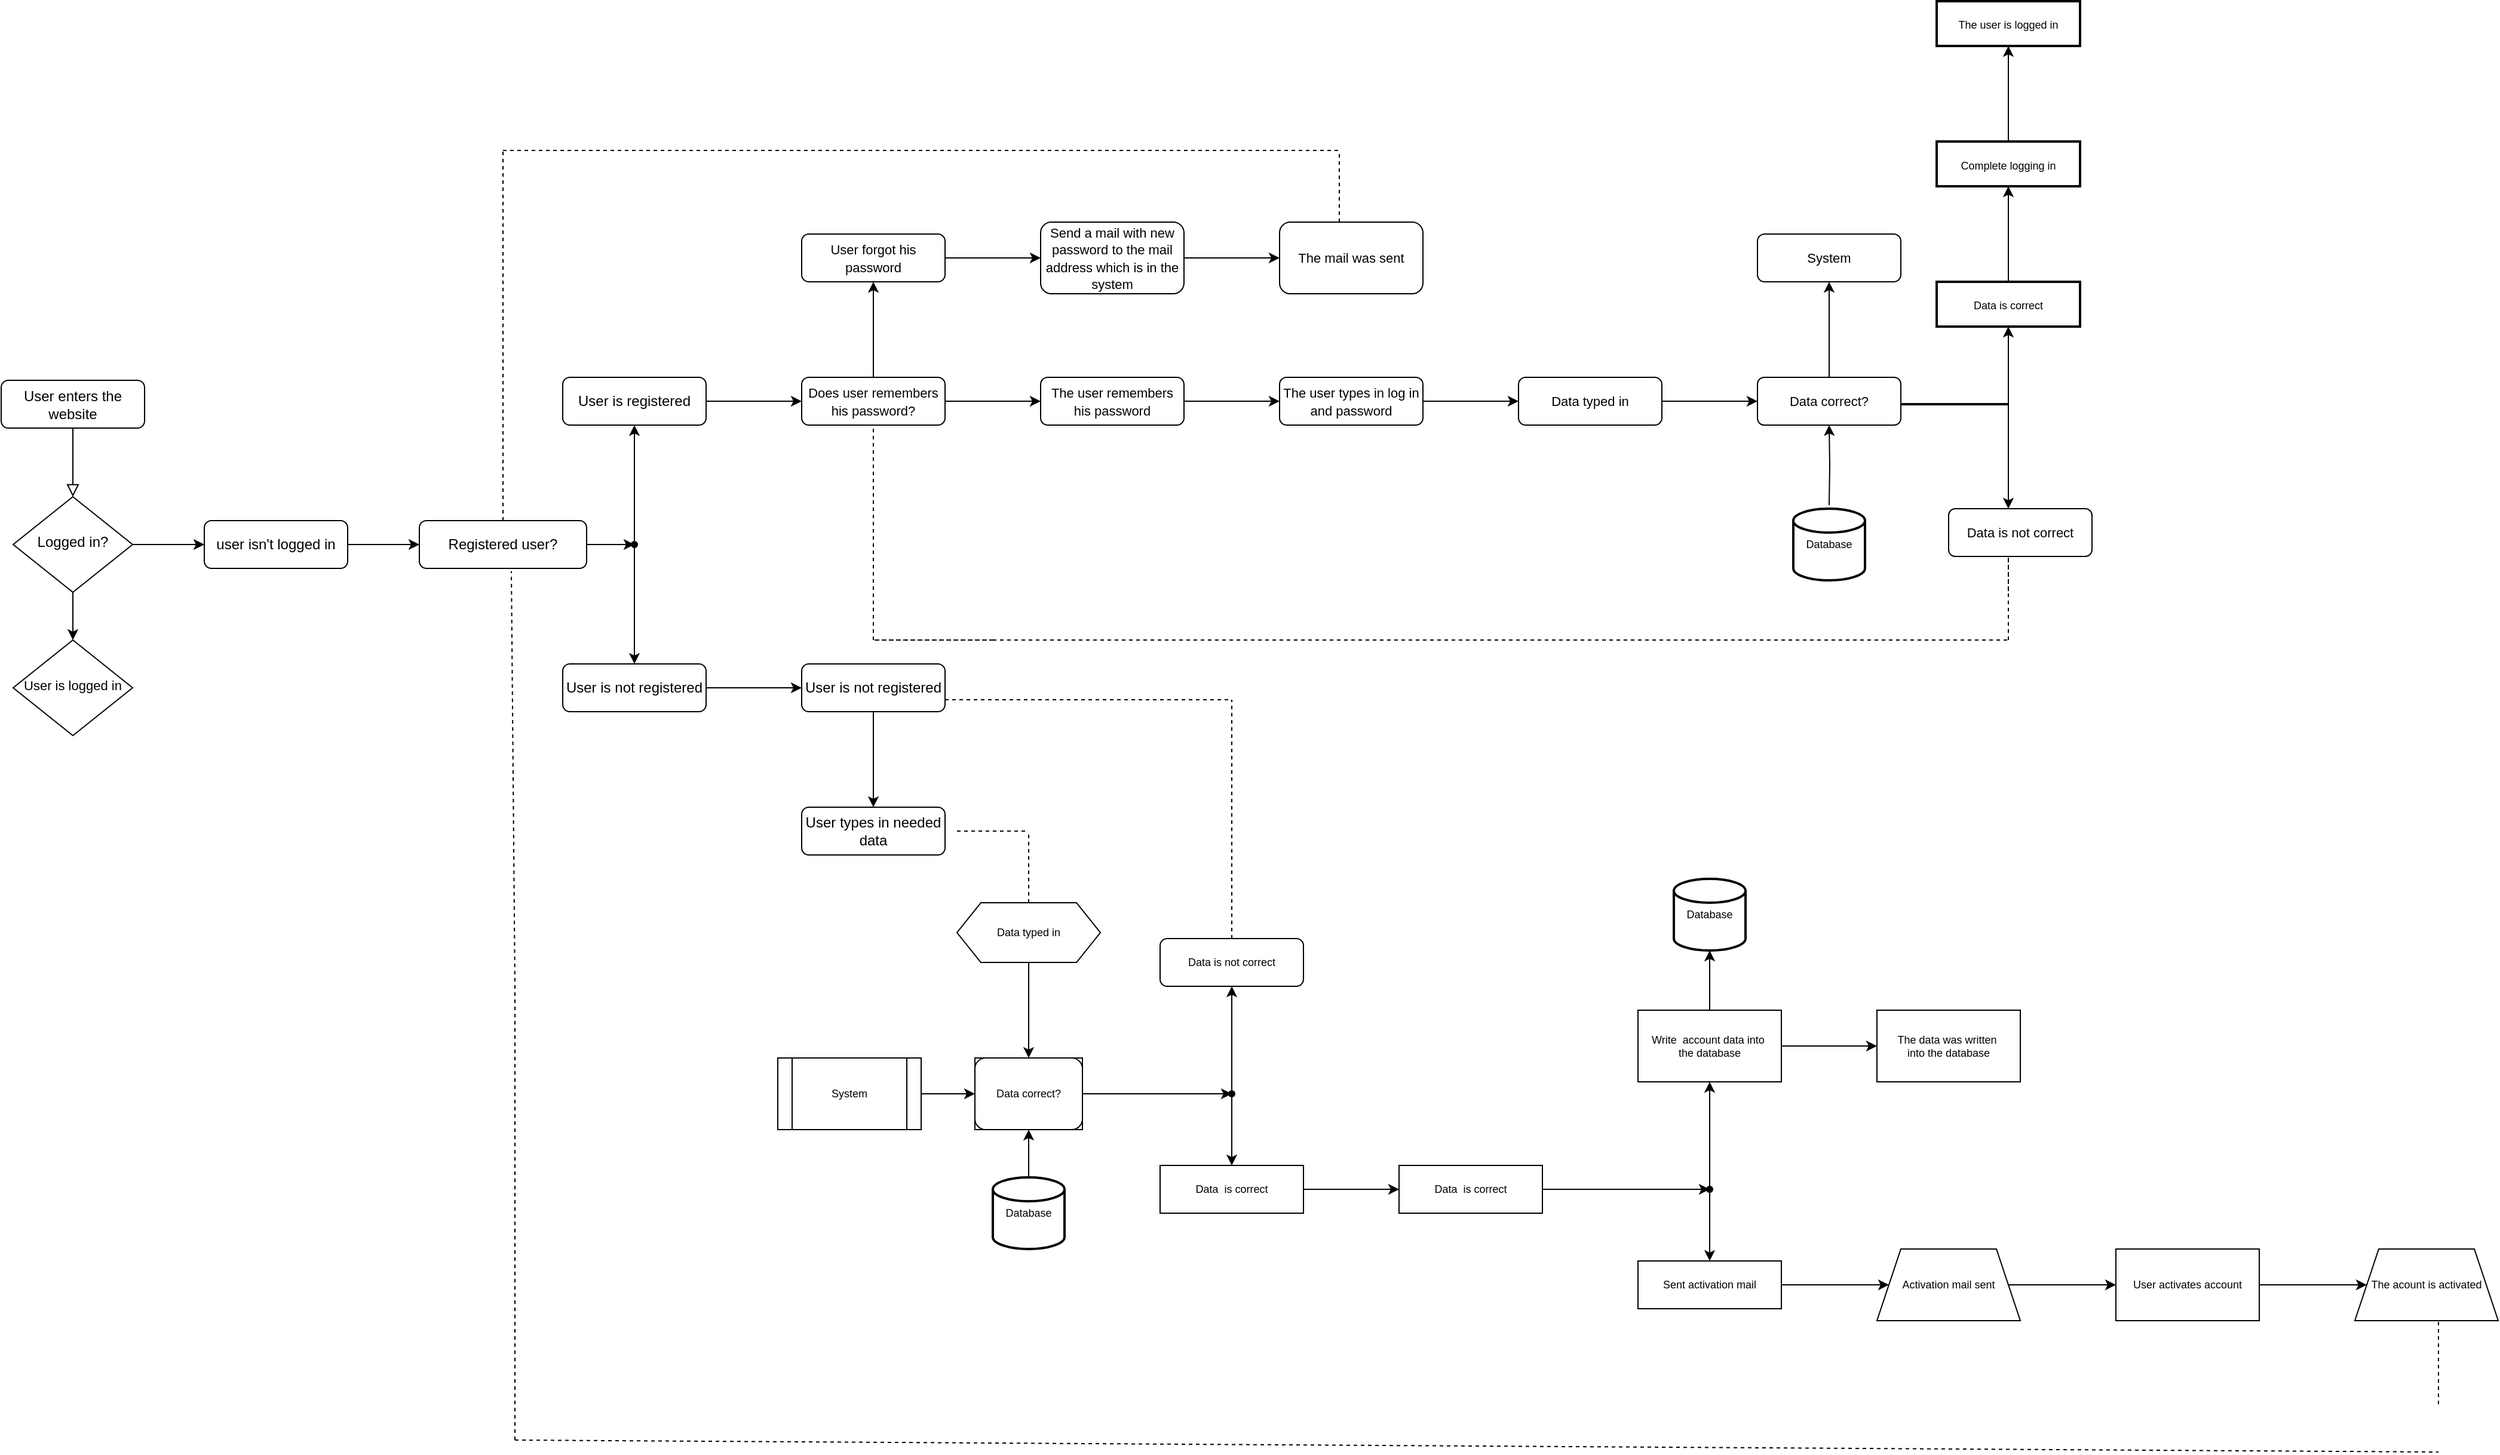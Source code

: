 <mxfile version="17.4.6" type="github">
  <diagram id="C5RBs43oDa-KdzZeNtuy" name="Page-1">
    <mxGraphModel dx="1065" dy="3756" grid="1" gridSize="10" guides="1" tooltips="1" connect="1" arrows="1" fold="1" page="1" pageScale="1" pageWidth="2339" pageHeight="3300" background="none" math="0" shadow="0">
      <root>
        <mxCell id="WIyWlLk6GJQsqaUBKTNV-0" />
        <mxCell id="WIyWlLk6GJQsqaUBKTNV-1" parent="WIyWlLk6GJQsqaUBKTNV-0" />
        <mxCell id="WIyWlLk6GJQsqaUBKTNV-2" value="" style="rounded=0;html=1;jettySize=auto;orthogonalLoop=1;fontSize=11;endArrow=block;endFill=0;endSize=8;strokeWidth=1;shadow=0;labelBackgroundColor=none;edgeStyle=orthogonalEdgeStyle;" parent="WIyWlLk6GJQsqaUBKTNV-1" source="WIyWlLk6GJQsqaUBKTNV-3" target="WIyWlLk6GJQsqaUBKTNV-6" edge="1">
          <mxGeometry relative="1" as="geometry" />
        </mxCell>
        <mxCell id="WIyWlLk6GJQsqaUBKTNV-3" value="User enters the website" style="rounded=1;whiteSpace=wrap;html=1;fontSize=12;glass=0;strokeWidth=1;shadow=0;" parent="WIyWlLk6GJQsqaUBKTNV-1" vertex="1">
          <mxGeometry x="50" y="72.5" width="120" height="40" as="geometry" />
        </mxCell>
        <mxCell id="vPx18XES60b5-4TH0gW--132" value="" style="edgeStyle=orthogonalEdgeStyle;rounded=0;orthogonalLoop=1;jettySize=auto;html=1;fontSize=9;" edge="1" parent="WIyWlLk6GJQsqaUBKTNV-1" source="WIyWlLk6GJQsqaUBKTNV-6" target="WIyWlLk6GJQsqaUBKTNV-7">
          <mxGeometry relative="1" as="geometry" />
        </mxCell>
        <mxCell id="vPx18XES60b5-4TH0gW--133" value="" style="edgeStyle=orthogonalEdgeStyle;rounded=0;orthogonalLoop=1;jettySize=auto;html=1;fontSize=9;" edge="1" parent="WIyWlLk6GJQsqaUBKTNV-1" source="WIyWlLk6GJQsqaUBKTNV-6" target="WIyWlLk6GJQsqaUBKTNV-10">
          <mxGeometry relative="1" as="geometry" />
        </mxCell>
        <mxCell id="WIyWlLk6GJQsqaUBKTNV-6" value="Logged in?" style="rhombus;whiteSpace=wrap;html=1;shadow=0;fontFamily=Helvetica;fontSize=12;align=center;strokeWidth=1;spacing=6;spacingTop=-4;" parent="WIyWlLk6GJQsqaUBKTNV-1" vertex="1">
          <mxGeometry x="60" y="170" width="100" height="80" as="geometry" />
        </mxCell>
        <mxCell id="vPx18XES60b5-4TH0gW--8" value="" style="edgeStyle=orthogonalEdgeStyle;rounded=0;orthogonalLoop=1;jettySize=auto;html=1;fontSize=11;" edge="1" parent="WIyWlLk6GJQsqaUBKTNV-1" source="WIyWlLk6GJQsqaUBKTNV-7" target="vPx18XES60b5-4TH0gW--7">
          <mxGeometry relative="1" as="geometry" />
        </mxCell>
        <mxCell id="WIyWlLk6GJQsqaUBKTNV-7" value="user isn&#39;t logged in" style="rounded=1;whiteSpace=wrap;html=1;fontSize=12;glass=0;strokeWidth=1;shadow=0;" parent="WIyWlLk6GJQsqaUBKTNV-1" vertex="1">
          <mxGeometry x="220" y="190" width="120" height="40" as="geometry" />
        </mxCell>
        <mxCell id="WIyWlLk6GJQsqaUBKTNV-10" value="&lt;font style=&quot;font-size: 11px&quot;&gt;User is logged in&lt;/font&gt;" style="rhombus;whiteSpace=wrap;html=1;shadow=0;fontFamily=Helvetica;fontSize=12;align=center;strokeWidth=1;spacing=6;spacingTop=-4;" parent="WIyWlLk6GJQsqaUBKTNV-1" vertex="1">
          <mxGeometry x="60" y="290" width="100" height="80" as="geometry" />
        </mxCell>
        <mxCell id="vPx18XES60b5-4TH0gW--136" value="" style="edgeStyle=orthogonalEdgeStyle;rounded=0;orthogonalLoop=1;jettySize=auto;html=1;fontSize=9;" edge="1" parent="WIyWlLk6GJQsqaUBKTNV-1" source="vPx18XES60b5-4TH0gW--7" target="vPx18XES60b5-4TH0gW--135">
          <mxGeometry relative="1" as="geometry" />
        </mxCell>
        <mxCell id="vPx18XES60b5-4TH0gW--7" value="Registered user?" style="rounded=1;whiteSpace=wrap;html=1;fontSize=12;glass=0;strokeWidth=1;shadow=0;" vertex="1" parent="WIyWlLk6GJQsqaUBKTNV-1">
          <mxGeometry x="400" y="190" width="140" height="40" as="geometry" />
        </mxCell>
        <mxCell id="vPx18XES60b5-4TH0gW--12" value="" style="edgeStyle=orthogonalEdgeStyle;rounded=0;orthogonalLoop=1;jettySize=auto;html=1;fontSize=11;" edge="1" parent="WIyWlLk6GJQsqaUBKTNV-1" source="vPx18XES60b5-4TH0gW--9" target="vPx18XES60b5-4TH0gW--11">
          <mxGeometry relative="1" as="geometry">
            <Array as="points">
              <mxPoint x="710" y="90" />
              <mxPoint x="710" y="90" />
            </Array>
          </mxGeometry>
        </mxCell>
        <mxCell id="vPx18XES60b5-4TH0gW--9" value="User is registered" style="rounded=1;whiteSpace=wrap;html=1;fontSize=12;glass=0;strokeWidth=1;shadow=0;" vertex="1" parent="WIyWlLk6GJQsqaUBKTNV-1">
          <mxGeometry x="520" y="70" width="120" height="40" as="geometry" />
        </mxCell>
        <mxCell id="vPx18XES60b5-4TH0gW--14" value="" style="edgeStyle=orthogonalEdgeStyle;rounded=0;orthogonalLoop=1;jettySize=auto;html=1;fontSize=11;" edge="1" parent="WIyWlLk6GJQsqaUBKTNV-1" source="vPx18XES60b5-4TH0gW--11" target="vPx18XES60b5-4TH0gW--13">
          <mxGeometry relative="1" as="geometry" />
        </mxCell>
        <mxCell id="vPx18XES60b5-4TH0gW--22" value="" style="edgeStyle=orthogonalEdgeStyle;rounded=0;orthogonalLoop=1;jettySize=auto;html=1;fontSize=9;" edge="1" parent="WIyWlLk6GJQsqaUBKTNV-1" source="vPx18XES60b5-4TH0gW--11" target="vPx18XES60b5-4TH0gW--21">
          <mxGeometry relative="1" as="geometry" />
        </mxCell>
        <mxCell id="vPx18XES60b5-4TH0gW--11" value="&lt;font style=&quot;font-size: 11px&quot;&gt;Does user remembers his password?&lt;/font&gt;" style="rounded=1;whiteSpace=wrap;html=1;fontSize=12;glass=0;strokeWidth=1;shadow=0;" vertex="1" parent="WIyWlLk6GJQsqaUBKTNV-1">
          <mxGeometry x="720" y="70" width="120" height="40" as="geometry" />
        </mxCell>
        <mxCell id="vPx18XES60b5-4TH0gW--16" value="" style="edgeStyle=orthogonalEdgeStyle;rounded=0;orthogonalLoop=1;jettySize=auto;html=1;fontSize=11;" edge="1" parent="WIyWlLk6GJQsqaUBKTNV-1" source="vPx18XES60b5-4TH0gW--13" target="vPx18XES60b5-4TH0gW--15">
          <mxGeometry relative="1" as="geometry" />
        </mxCell>
        <mxCell id="vPx18XES60b5-4TH0gW--13" value="&lt;font style=&quot;font-size: 11px&quot;&gt;User forgot his password&lt;/font&gt;" style="rounded=1;whiteSpace=wrap;html=1;fontSize=12;glass=0;strokeWidth=1;shadow=0;" vertex="1" parent="WIyWlLk6GJQsqaUBKTNV-1">
          <mxGeometry x="720" y="-50" width="120" height="40" as="geometry" />
        </mxCell>
        <mxCell id="vPx18XES60b5-4TH0gW--18" value="" style="edgeStyle=orthogonalEdgeStyle;rounded=0;orthogonalLoop=1;jettySize=auto;html=1;fontSize=9;" edge="1" parent="WIyWlLk6GJQsqaUBKTNV-1" source="vPx18XES60b5-4TH0gW--15" target="vPx18XES60b5-4TH0gW--17">
          <mxGeometry relative="1" as="geometry" />
        </mxCell>
        <mxCell id="vPx18XES60b5-4TH0gW--15" value="&lt;span style=&quot;font-size: 11px&quot;&gt;Send a mail with new password&amp;nbsp;&lt;/span&gt;&lt;span style=&quot;font-size: 11px&quot;&gt;to the mail address&amp;nbsp;which is in the system&lt;/span&gt;" style="rounded=1;whiteSpace=wrap;html=1;fontSize=12;glass=0;strokeWidth=1;shadow=0;" vertex="1" parent="WIyWlLk6GJQsqaUBKTNV-1">
          <mxGeometry x="920" y="-60" width="120" height="60" as="geometry" />
        </mxCell>
        <mxCell id="vPx18XES60b5-4TH0gW--17" value="&lt;span style=&quot;font-size: 11px&quot;&gt;The mail was sent&lt;/span&gt;" style="rounded=1;whiteSpace=wrap;html=1;fontSize=12;glass=0;strokeWidth=1;shadow=0;" vertex="1" parent="WIyWlLk6GJQsqaUBKTNV-1">
          <mxGeometry x="1120" y="-60" width="120" height="60" as="geometry" />
        </mxCell>
        <mxCell id="vPx18XES60b5-4TH0gW--24" value="" style="edgeStyle=orthogonalEdgeStyle;rounded=0;orthogonalLoop=1;jettySize=auto;html=1;fontSize=9;" edge="1" parent="WIyWlLk6GJQsqaUBKTNV-1" source="vPx18XES60b5-4TH0gW--21" target="vPx18XES60b5-4TH0gW--23">
          <mxGeometry relative="1" as="geometry" />
        </mxCell>
        <mxCell id="vPx18XES60b5-4TH0gW--21" value="&lt;font style=&quot;font-size: 11px&quot;&gt;The user remembers his password&lt;/font&gt;" style="rounded=1;whiteSpace=wrap;html=1;fontSize=12;glass=0;strokeWidth=1;shadow=0;" vertex="1" parent="WIyWlLk6GJQsqaUBKTNV-1">
          <mxGeometry x="920" y="70" width="120" height="40" as="geometry" />
        </mxCell>
        <mxCell id="vPx18XES60b5-4TH0gW--26" value="" style="edgeStyle=orthogonalEdgeStyle;rounded=0;orthogonalLoop=1;jettySize=auto;html=1;fontSize=9;" edge="1" parent="WIyWlLk6GJQsqaUBKTNV-1" source="vPx18XES60b5-4TH0gW--23" target="vPx18XES60b5-4TH0gW--25">
          <mxGeometry relative="1" as="geometry" />
        </mxCell>
        <mxCell id="vPx18XES60b5-4TH0gW--23" value="&lt;font style=&quot;font-size: 11px&quot;&gt;The user types in log in and password&lt;/font&gt;" style="rounded=1;whiteSpace=wrap;html=1;fontSize=12;glass=0;strokeWidth=1;shadow=0;" vertex="1" parent="WIyWlLk6GJQsqaUBKTNV-1">
          <mxGeometry x="1120" y="70" width="120" height="40" as="geometry" />
        </mxCell>
        <mxCell id="vPx18XES60b5-4TH0gW--28" value="" style="edgeStyle=orthogonalEdgeStyle;rounded=0;orthogonalLoop=1;jettySize=auto;html=1;fontSize=9;" edge="1" parent="WIyWlLk6GJQsqaUBKTNV-1" source="vPx18XES60b5-4TH0gW--25" target="vPx18XES60b5-4TH0gW--27">
          <mxGeometry relative="1" as="geometry" />
        </mxCell>
        <mxCell id="vPx18XES60b5-4TH0gW--25" value="&lt;font style=&quot;font-size: 11px&quot;&gt;Data typed in&lt;/font&gt;" style="rounded=1;whiteSpace=wrap;html=1;fontSize=12;glass=0;strokeWidth=1;shadow=0;" vertex="1" parent="WIyWlLk6GJQsqaUBKTNV-1">
          <mxGeometry x="1320" y="70" width="120" height="40" as="geometry" />
        </mxCell>
        <mxCell id="vPx18XES60b5-4TH0gW--39" value="" style="edgeStyle=orthogonalEdgeStyle;rounded=0;orthogonalLoop=1;jettySize=auto;html=1;fontSize=9;" edge="1" parent="WIyWlLk6GJQsqaUBKTNV-1" source="vPx18XES60b5-4TH0gW--27" target="vPx18XES60b5-4TH0gW--38">
          <mxGeometry relative="1" as="geometry" />
        </mxCell>
        <mxCell id="vPx18XES60b5-4TH0gW--27" value="&lt;span style=&quot;font-size: 11px&quot;&gt;Data correct?&lt;/span&gt;" style="rounded=1;whiteSpace=wrap;html=1;fontSize=12;glass=0;strokeWidth=1;shadow=0;arcSize=14;" vertex="1" parent="WIyWlLk6GJQsqaUBKTNV-1">
          <mxGeometry x="1520" y="70" width="120" height="40" as="geometry" />
        </mxCell>
        <mxCell id="vPx18XES60b5-4TH0gW--37" value="" style="edgeStyle=orthogonalEdgeStyle;rounded=0;orthogonalLoop=1;jettySize=auto;html=1;fontSize=9;" edge="1" parent="WIyWlLk6GJQsqaUBKTNV-1" target="vPx18XES60b5-4TH0gW--27">
          <mxGeometry relative="1" as="geometry">
            <mxPoint x="1580.0" y="177.0" as="sourcePoint" />
          </mxGeometry>
        </mxCell>
        <mxCell id="vPx18XES60b5-4TH0gW--38" value="&lt;span style=&quot;font-size: 11px&quot;&gt;System&lt;/span&gt;" style="rounded=1;whiteSpace=wrap;html=1;fontSize=12;glass=0;strokeWidth=1;shadow=0;" vertex="1" parent="WIyWlLk6GJQsqaUBKTNV-1">
          <mxGeometry x="1520" y="-50" width="120" height="40" as="geometry" />
        </mxCell>
        <mxCell id="vPx18XES60b5-4TH0gW--55" value="" style="edgeStyle=orthogonalEdgeStyle;rounded=0;orthogonalLoop=1;jettySize=auto;html=1;fontSize=9;exitX=1;exitY=0.5;exitDx=0;exitDy=0;exitPerimeter=0;" edge="1" parent="WIyWlLk6GJQsqaUBKTNV-1" source="vPx18XES60b5-4TH0gW--48">
          <mxGeometry relative="1" as="geometry">
            <mxPoint x="1730" y="180" as="targetPoint" />
            <Array as="points">
              <mxPoint x="1730" y="120" />
              <mxPoint x="1730" y="120" />
            </Array>
          </mxGeometry>
        </mxCell>
        <mxCell id="vPx18XES60b5-4TH0gW--64" value="" style="edgeStyle=orthogonalEdgeStyle;rounded=0;orthogonalLoop=1;jettySize=auto;html=1;fontSize=9;exitX=1;exitY=0.5;exitDx=0;exitDy=0;exitPerimeter=0;" edge="1" parent="WIyWlLk6GJQsqaUBKTNV-1" source="vPx18XES60b5-4TH0gW--48" target="vPx18XES60b5-4TH0gW--63">
          <mxGeometry relative="1" as="geometry">
            <Array as="points">
              <mxPoint x="1730" y="80" />
              <mxPoint x="1730" y="80" />
            </Array>
          </mxGeometry>
        </mxCell>
        <mxCell id="vPx18XES60b5-4TH0gW--48" value="" style="line;strokeWidth=2;html=1;labelBackgroundColor=#FFFFFF;fontSize=9;" vertex="1" parent="WIyWlLk6GJQsqaUBKTNV-1">
          <mxGeometry x="1640" y="85" width="90" height="15" as="geometry" />
        </mxCell>
        <mxCell id="vPx18XES60b5-4TH0gW--53" value="Database" style="strokeWidth=2;html=1;shape=mxgraph.flowchart.database;whiteSpace=wrap;labelBackgroundColor=#FFFFFF;fontSize=9;" vertex="1" parent="WIyWlLk6GJQsqaUBKTNV-1">
          <mxGeometry x="1550" y="180" width="60" height="60" as="geometry" />
        </mxCell>
        <mxCell id="vPx18XES60b5-4TH0gW--59" value="&lt;span style=&quot;font-size: 11px&quot;&gt;Data is not correct&lt;/span&gt;" style="rounded=1;whiteSpace=wrap;html=1;fontSize=12;glass=0;strokeWidth=1;shadow=0;arcSize=14;" vertex="1" parent="WIyWlLk6GJQsqaUBKTNV-1">
          <mxGeometry x="1680" y="180" width="120" height="40" as="geometry" />
        </mxCell>
        <mxCell id="vPx18XES60b5-4TH0gW--67" value="" style="edgeStyle=orthogonalEdgeStyle;rounded=0;orthogonalLoop=1;jettySize=auto;html=1;fontSize=9;" edge="1" parent="WIyWlLk6GJQsqaUBKTNV-1" source="vPx18XES60b5-4TH0gW--63" target="vPx18XES60b5-4TH0gW--66">
          <mxGeometry relative="1" as="geometry" />
        </mxCell>
        <mxCell id="vPx18XES60b5-4TH0gW--63" value="Data is correct" style="whiteSpace=wrap;html=1;fontSize=9;verticalAlign=top;strokeWidth=2;labelBackgroundColor=#FFFFFF;spacingTop=8;" vertex="1" parent="WIyWlLk6GJQsqaUBKTNV-1">
          <mxGeometry x="1670" y="-10" width="120" height="37.5" as="geometry" />
        </mxCell>
        <mxCell id="vPx18XES60b5-4TH0gW--69" value="" style="edgeStyle=orthogonalEdgeStyle;rounded=0;orthogonalLoop=1;jettySize=auto;html=1;fontSize=9;" edge="1" parent="WIyWlLk6GJQsqaUBKTNV-1" source="vPx18XES60b5-4TH0gW--66" target="vPx18XES60b5-4TH0gW--68">
          <mxGeometry relative="1" as="geometry" />
        </mxCell>
        <mxCell id="vPx18XES60b5-4TH0gW--66" value="Complete logging in" style="whiteSpace=wrap;html=1;fontSize=9;verticalAlign=top;strokeWidth=2;labelBackgroundColor=#FFFFFF;spacingTop=8;" vertex="1" parent="WIyWlLk6GJQsqaUBKTNV-1">
          <mxGeometry x="1670" y="-127.5" width="120" height="37.5" as="geometry" />
        </mxCell>
        <mxCell id="vPx18XES60b5-4TH0gW--68" value="The user is logged in" style="whiteSpace=wrap;html=1;fontSize=9;verticalAlign=top;strokeWidth=2;labelBackgroundColor=#FFFFFF;spacingTop=8;" vertex="1" parent="WIyWlLk6GJQsqaUBKTNV-1">
          <mxGeometry x="1670" y="-245" width="120" height="37.5" as="geometry" />
        </mxCell>
        <mxCell id="vPx18XES60b5-4TH0gW--73" value="" style="endArrow=none;dashed=1;html=1;rounded=0;fontSize=9;" edge="1" parent="WIyWlLk6GJQsqaUBKTNV-1">
          <mxGeometry width="50" height="50" relative="1" as="geometry">
            <mxPoint x="1730" y="290" as="sourcePoint" />
            <mxPoint x="1730" y="250" as="targetPoint" />
            <Array as="points">
              <mxPoint x="1730" y="220" />
            </Array>
          </mxGeometry>
        </mxCell>
        <mxCell id="vPx18XES60b5-4TH0gW--74" value="" style="endArrow=none;dashed=1;html=1;rounded=0;fontSize=9;" edge="1" parent="WIyWlLk6GJQsqaUBKTNV-1">
          <mxGeometry width="50" height="50" relative="1" as="geometry">
            <mxPoint x="880" y="290" as="sourcePoint" />
            <mxPoint x="1730" y="290" as="targetPoint" />
          </mxGeometry>
        </mxCell>
        <mxCell id="vPx18XES60b5-4TH0gW--75" value="" style="endArrow=none;dashed=1;html=1;rounded=0;fontSize=9;" edge="1" parent="WIyWlLk6GJQsqaUBKTNV-1">
          <mxGeometry width="50" height="50" relative="1" as="geometry">
            <mxPoint x="880" y="290" as="sourcePoint" />
            <mxPoint x="880" y="290" as="targetPoint" />
            <Array as="points">
              <mxPoint x="780" y="290" />
            </Array>
          </mxGeometry>
        </mxCell>
        <mxCell id="vPx18XES60b5-4TH0gW--76" value="" style="endArrow=none;dashed=1;html=1;rounded=0;fontSize=9;entryX=0.5;entryY=1;entryDx=0;entryDy=0;" edge="1" parent="WIyWlLk6GJQsqaUBKTNV-1" target="vPx18XES60b5-4TH0gW--11">
          <mxGeometry width="50" height="50" relative="1" as="geometry">
            <mxPoint x="780" y="290" as="sourcePoint" />
            <mxPoint x="755" y="120" as="targetPoint" />
          </mxGeometry>
        </mxCell>
        <mxCell id="vPx18XES60b5-4TH0gW--80" value="" style="edgeStyle=orthogonalEdgeStyle;rounded=0;orthogonalLoop=1;jettySize=auto;html=1;fontSize=9;" edge="1" parent="WIyWlLk6GJQsqaUBKTNV-1" source="vPx18XES60b5-4TH0gW--77" target="vPx18XES60b5-4TH0gW--79">
          <mxGeometry relative="1" as="geometry" />
        </mxCell>
        <mxCell id="vPx18XES60b5-4TH0gW--77" value="User is not registered" style="rounded=1;whiteSpace=wrap;html=1;fontSize=12;glass=0;strokeWidth=1;shadow=0;" vertex="1" parent="WIyWlLk6GJQsqaUBKTNV-1">
          <mxGeometry x="520" y="310" width="120" height="40" as="geometry" />
        </mxCell>
        <mxCell id="vPx18XES60b5-4TH0gW--82" value="" style="edgeStyle=orthogonalEdgeStyle;rounded=0;orthogonalLoop=1;jettySize=auto;html=1;fontSize=9;" edge="1" parent="WIyWlLk6GJQsqaUBKTNV-1" source="vPx18XES60b5-4TH0gW--79" target="vPx18XES60b5-4TH0gW--81">
          <mxGeometry relative="1" as="geometry" />
        </mxCell>
        <mxCell id="vPx18XES60b5-4TH0gW--79" value="User is not registered" style="rounded=1;whiteSpace=wrap;html=1;fontSize=12;glass=0;strokeWidth=1;shadow=0;" vertex="1" parent="WIyWlLk6GJQsqaUBKTNV-1">
          <mxGeometry x="720" y="310" width="120" height="40" as="geometry" />
        </mxCell>
        <mxCell id="vPx18XES60b5-4TH0gW--81" value="User types in needed data" style="rounded=1;whiteSpace=wrap;html=1;fontSize=12;glass=0;strokeWidth=1;shadow=0;" vertex="1" parent="WIyWlLk6GJQsqaUBKTNV-1">
          <mxGeometry x="720" y="430" width="120" height="40" as="geometry" />
        </mxCell>
        <mxCell id="vPx18XES60b5-4TH0gW--83" value="" style="endArrow=none;dashed=1;html=1;rounded=0;fontSize=9;" edge="1" parent="WIyWlLk6GJQsqaUBKTNV-1">
          <mxGeometry width="50" height="50" relative="1" as="geometry">
            <mxPoint x="850" y="450" as="sourcePoint" />
            <mxPoint x="910" y="450" as="targetPoint" />
            <Array as="points">
              <mxPoint x="880" y="450" />
            </Array>
          </mxGeometry>
        </mxCell>
        <mxCell id="vPx18XES60b5-4TH0gW--84" value="" style="endArrow=none;dashed=1;html=1;rounded=0;fontSize=9;" edge="1" parent="WIyWlLk6GJQsqaUBKTNV-1">
          <mxGeometry width="50" height="50" relative="1" as="geometry">
            <mxPoint x="910" y="510" as="sourcePoint" />
            <mxPoint x="910" y="450" as="targetPoint" />
          </mxGeometry>
        </mxCell>
        <mxCell id="vPx18XES60b5-4TH0gW--87" value="" style="edgeStyle=orthogonalEdgeStyle;rounded=0;orthogonalLoop=1;jettySize=auto;html=1;fontSize=9;" edge="1" parent="WIyWlLk6GJQsqaUBKTNV-1" source="vPx18XES60b5-4TH0gW--85" target="vPx18XES60b5-4TH0gW--86">
          <mxGeometry relative="1" as="geometry" />
        </mxCell>
        <mxCell id="vPx18XES60b5-4TH0gW--85" value="Data typed in" style="shape=hexagon;perimeter=hexagonPerimeter2;whiteSpace=wrap;html=1;fixedSize=1;labelBackgroundColor=#FFFFFF;fontSize=9;" vertex="1" parent="WIyWlLk6GJQsqaUBKTNV-1">
          <mxGeometry x="850" y="510" width="120" height="50" as="geometry" />
        </mxCell>
        <mxCell id="vPx18XES60b5-4TH0gW--86" value="Data correct?" style="shape=process;whiteSpace=wrap;html=1;backgroundOutline=1;fontSize=9;labelBackgroundColor=#FFFFFF;" vertex="1" parent="WIyWlLk6GJQsqaUBKTNV-1">
          <mxGeometry x="865" y="640" width="90" height="60" as="geometry" />
        </mxCell>
        <mxCell id="vPx18XES60b5-4TH0gW--94" value="" style="edgeStyle=orthogonalEdgeStyle;rounded=0;orthogonalLoop=1;jettySize=auto;html=1;fontSize=9;" edge="1" parent="WIyWlLk6GJQsqaUBKTNV-1" source="vPx18XES60b5-4TH0gW--88" target="vPx18XES60b5-4TH0gW--93">
          <mxGeometry relative="1" as="geometry" />
        </mxCell>
        <mxCell id="vPx18XES60b5-4TH0gW--88" value="Data correct?" style="rounded=1;whiteSpace=wrap;html=1;labelBackgroundColor=#FFFFFF;fontSize=9;" vertex="1" parent="WIyWlLk6GJQsqaUBKTNV-1">
          <mxGeometry x="865" y="640" width="90" height="60" as="geometry" />
        </mxCell>
        <mxCell id="vPx18XES60b5-4TH0gW--90" value="" style="edgeStyle=orthogonalEdgeStyle;rounded=0;orthogonalLoop=1;jettySize=auto;html=1;fontSize=9;" edge="1" parent="WIyWlLk6GJQsqaUBKTNV-1" source="vPx18XES60b5-4TH0gW--89" target="vPx18XES60b5-4TH0gW--88">
          <mxGeometry relative="1" as="geometry" />
        </mxCell>
        <mxCell id="vPx18XES60b5-4TH0gW--89" value="System" style="shape=process;whiteSpace=wrap;html=1;backgroundOutline=1;labelBackgroundColor=#FFFFFF;fontSize=9;" vertex="1" parent="WIyWlLk6GJQsqaUBKTNV-1">
          <mxGeometry x="700" y="640" width="120" height="60" as="geometry" />
        </mxCell>
        <mxCell id="vPx18XES60b5-4TH0gW--92" value="" style="edgeStyle=orthogonalEdgeStyle;rounded=0;orthogonalLoop=1;jettySize=auto;html=1;fontSize=9;" edge="1" parent="WIyWlLk6GJQsqaUBKTNV-1" source="vPx18XES60b5-4TH0gW--91" target="vPx18XES60b5-4TH0gW--88">
          <mxGeometry relative="1" as="geometry" />
        </mxCell>
        <mxCell id="vPx18XES60b5-4TH0gW--91" value="Database" style="strokeWidth=2;html=1;shape=mxgraph.flowchart.database;whiteSpace=wrap;labelBackgroundColor=#FFFFFF;fontSize=9;" vertex="1" parent="WIyWlLk6GJQsqaUBKTNV-1">
          <mxGeometry x="880" y="740" width="60" height="60" as="geometry" />
        </mxCell>
        <mxCell id="vPx18XES60b5-4TH0gW--98" value="" style="edgeStyle=orthogonalEdgeStyle;rounded=0;orthogonalLoop=1;jettySize=auto;html=1;fontSize=9;" edge="1" parent="WIyWlLk6GJQsqaUBKTNV-1" source="vPx18XES60b5-4TH0gW--93" target="vPx18XES60b5-4TH0gW--97">
          <mxGeometry relative="1" as="geometry" />
        </mxCell>
        <mxCell id="vPx18XES60b5-4TH0gW--100" value="" style="edgeStyle=orthogonalEdgeStyle;rounded=0;orthogonalLoop=1;jettySize=auto;html=1;fontSize=9;" edge="1" parent="WIyWlLk6GJQsqaUBKTNV-1" source="vPx18XES60b5-4TH0gW--93">
          <mxGeometry relative="1" as="geometry">
            <mxPoint x="1080" y="580" as="targetPoint" />
          </mxGeometry>
        </mxCell>
        <mxCell id="vPx18XES60b5-4TH0gW--93" value="" style="shape=waypoint;sketch=0;size=6;pointerEvents=1;points=[];fillColor=default;resizable=0;rotatable=0;perimeter=centerPerimeter;snapToPoint=1;fontSize=9;rounded=1;labelBackgroundColor=#FFFFFF;" vertex="1" parent="WIyWlLk6GJQsqaUBKTNV-1">
          <mxGeometry x="1060" y="650" width="40" height="40" as="geometry" />
        </mxCell>
        <mxCell id="vPx18XES60b5-4TH0gW--105" value="" style="edgeStyle=orthogonalEdgeStyle;rounded=0;orthogonalLoop=1;jettySize=auto;html=1;fontSize=9;" edge="1" parent="WIyWlLk6GJQsqaUBKTNV-1" source="vPx18XES60b5-4TH0gW--97" target="vPx18XES60b5-4TH0gW--104">
          <mxGeometry relative="1" as="geometry" />
        </mxCell>
        <mxCell id="vPx18XES60b5-4TH0gW--97" value="Data&amp;nbsp; is correct" style="rounded=0;whiteSpace=wrap;html=1;labelBackgroundColor=#FFFFFF;fontSize=9;" vertex="1" parent="WIyWlLk6GJQsqaUBKTNV-1">
          <mxGeometry x="1020" y="730" width="120" height="40" as="geometry" />
        </mxCell>
        <mxCell id="vPx18XES60b5-4TH0gW--101" value="Data is not correct" style="whiteSpace=wrap;html=1;fontSize=9;sketch=0;rounded=1;labelBackgroundColor=#FFFFFF;" vertex="1" parent="WIyWlLk6GJQsqaUBKTNV-1">
          <mxGeometry x="1020" y="540" width="120" height="40" as="geometry" />
        </mxCell>
        <mxCell id="vPx18XES60b5-4TH0gW--102" value="" style="endArrow=none;dashed=1;html=1;rounded=0;fontSize=9;" edge="1" parent="WIyWlLk6GJQsqaUBKTNV-1">
          <mxGeometry width="50" height="50" relative="1" as="geometry">
            <mxPoint x="1080" y="540" as="sourcePoint" />
            <mxPoint x="1080" y="340" as="targetPoint" />
          </mxGeometry>
        </mxCell>
        <mxCell id="vPx18XES60b5-4TH0gW--103" value="" style="endArrow=none;dashed=1;html=1;rounded=0;fontSize=9;exitX=1;exitY=0.75;exitDx=0;exitDy=0;" edge="1" parent="WIyWlLk6GJQsqaUBKTNV-1" source="vPx18XES60b5-4TH0gW--79">
          <mxGeometry width="50" height="50" relative="1" as="geometry">
            <mxPoint x="850" y="340" as="sourcePoint" />
            <mxPoint x="1080" y="340" as="targetPoint" />
          </mxGeometry>
        </mxCell>
        <mxCell id="vPx18XES60b5-4TH0gW--107" value="" style="edgeStyle=orthogonalEdgeStyle;rounded=0;orthogonalLoop=1;jettySize=auto;html=1;fontSize=9;" edge="1" parent="WIyWlLk6GJQsqaUBKTNV-1" source="vPx18XES60b5-4TH0gW--104" target="vPx18XES60b5-4TH0gW--106">
          <mxGeometry relative="1" as="geometry" />
        </mxCell>
        <mxCell id="vPx18XES60b5-4TH0gW--104" value="Data&amp;nbsp; is correct" style="rounded=0;whiteSpace=wrap;html=1;labelBackgroundColor=#FFFFFF;fontSize=9;" vertex="1" parent="WIyWlLk6GJQsqaUBKTNV-1">
          <mxGeometry x="1220" y="730" width="120" height="40" as="geometry" />
        </mxCell>
        <mxCell id="vPx18XES60b5-4TH0gW--111" value="" style="edgeStyle=orthogonalEdgeStyle;rounded=0;orthogonalLoop=1;jettySize=auto;html=1;fontSize=9;" edge="1" parent="WIyWlLk6GJQsqaUBKTNV-1" source="vPx18XES60b5-4TH0gW--106" target="vPx18XES60b5-4TH0gW--110">
          <mxGeometry relative="1" as="geometry" />
        </mxCell>
        <mxCell id="vPx18XES60b5-4TH0gW--123" value="" style="edgeStyle=orthogonalEdgeStyle;rounded=0;orthogonalLoop=1;jettySize=auto;html=1;fontSize=9;" edge="1" parent="WIyWlLk6GJQsqaUBKTNV-1" source="vPx18XES60b5-4TH0gW--106" target="vPx18XES60b5-4TH0gW--122">
          <mxGeometry relative="1" as="geometry" />
        </mxCell>
        <mxCell id="vPx18XES60b5-4TH0gW--106" value="" style="shape=waypoint;sketch=0;size=6;pointerEvents=1;points=[];fillColor=default;resizable=0;rotatable=0;perimeter=centerPerimeter;snapToPoint=1;fontSize=9;rounded=0;labelBackgroundColor=#FFFFFF;" vertex="1" parent="WIyWlLk6GJQsqaUBKTNV-1">
          <mxGeometry x="1460" y="730" width="40" height="40" as="geometry" />
        </mxCell>
        <mxCell id="vPx18XES60b5-4TH0gW--113" value="" style="edgeStyle=orthogonalEdgeStyle;rounded=0;orthogonalLoop=1;jettySize=auto;html=1;fontSize=9;" edge="1" parent="WIyWlLk6GJQsqaUBKTNV-1" source="vPx18XES60b5-4TH0gW--110" target="vPx18XES60b5-4TH0gW--112">
          <mxGeometry relative="1" as="geometry" />
        </mxCell>
        <mxCell id="vPx18XES60b5-4TH0gW--110" value="Sent activation mail" style="rounded=0;whiteSpace=wrap;html=1;labelBackgroundColor=#FFFFFF;fontSize=9;" vertex="1" parent="WIyWlLk6GJQsqaUBKTNV-1">
          <mxGeometry x="1420" y="810" width="120" height="40" as="geometry" />
        </mxCell>
        <mxCell id="vPx18XES60b5-4TH0gW--117" value="" style="edgeStyle=orthogonalEdgeStyle;rounded=0;orthogonalLoop=1;jettySize=auto;html=1;fontSize=9;" edge="1" parent="WIyWlLk6GJQsqaUBKTNV-1" source="vPx18XES60b5-4TH0gW--112" target="vPx18XES60b5-4TH0gW--116">
          <mxGeometry relative="1" as="geometry" />
        </mxCell>
        <mxCell id="vPx18XES60b5-4TH0gW--112" value="Activation mail sent" style="shape=trapezoid;perimeter=trapezoidPerimeter;whiteSpace=wrap;html=1;fixedSize=1;fontSize=9;rounded=0;labelBackgroundColor=#FFFFFF;" vertex="1" parent="WIyWlLk6GJQsqaUBKTNV-1">
          <mxGeometry x="1620" y="800" width="120" height="60" as="geometry" />
        </mxCell>
        <mxCell id="vPx18XES60b5-4TH0gW--119" value="" style="edgeStyle=orthogonalEdgeStyle;rounded=0;orthogonalLoop=1;jettySize=auto;html=1;fontSize=9;" edge="1" parent="WIyWlLk6GJQsqaUBKTNV-1" source="vPx18XES60b5-4TH0gW--116" target="vPx18XES60b5-4TH0gW--118">
          <mxGeometry relative="1" as="geometry" />
        </mxCell>
        <mxCell id="vPx18XES60b5-4TH0gW--116" value="User activates account" style="rounded=0;whiteSpace=wrap;html=1;fontSize=9;labelBackgroundColor=#FFFFFF;" vertex="1" parent="WIyWlLk6GJQsqaUBKTNV-1">
          <mxGeometry x="1820" y="800" width="120" height="60" as="geometry" />
        </mxCell>
        <mxCell id="vPx18XES60b5-4TH0gW--118" value="The acount is activated" style="shape=trapezoid;perimeter=trapezoidPerimeter;whiteSpace=wrap;html=1;fixedSize=1;fontSize=9;rounded=0;labelBackgroundColor=#FFFFFF;" vertex="1" parent="WIyWlLk6GJQsqaUBKTNV-1">
          <mxGeometry x="2020" y="800" width="120" height="60" as="geometry" />
        </mxCell>
        <mxCell id="vPx18XES60b5-4TH0gW--125" value="" style="edgeStyle=orthogonalEdgeStyle;rounded=0;orthogonalLoop=1;jettySize=auto;html=1;fontSize=9;" edge="1" parent="WIyWlLk6GJQsqaUBKTNV-1" source="vPx18XES60b5-4TH0gW--122" target="vPx18XES60b5-4TH0gW--124">
          <mxGeometry relative="1" as="geometry" />
        </mxCell>
        <mxCell id="vPx18XES60b5-4TH0gW--127" value="" style="edgeStyle=orthogonalEdgeStyle;rounded=0;orthogonalLoop=1;jettySize=auto;html=1;fontSize=9;" edge="1" parent="WIyWlLk6GJQsqaUBKTNV-1" source="vPx18XES60b5-4TH0gW--122" target="vPx18XES60b5-4TH0gW--126">
          <mxGeometry relative="1" as="geometry" />
        </mxCell>
        <mxCell id="vPx18XES60b5-4TH0gW--122" value="Write&amp;nbsp; account data into&amp;nbsp;&lt;br&gt;the database" style="whiteSpace=wrap;html=1;fontSize=9;sketch=0;rounded=0;labelBackgroundColor=#FFFFFF;" vertex="1" parent="WIyWlLk6GJQsqaUBKTNV-1">
          <mxGeometry x="1420" y="600" width="120" height="60" as="geometry" />
        </mxCell>
        <mxCell id="vPx18XES60b5-4TH0gW--124" value="Database" style="strokeWidth=2;html=1;shape=mxgraph.flowchart.database;whiteSpace=wrap;labelBackgroundColor=#FFFFFF;fontSize=9;" vertex="1" parent="WIyWlLk6GJQsqaUBKTNV-1">
          <mxGeometry x="1450" y="490" width="60" height="60" as="geometry" />
        </mxCell>
        <mxCell id="vPx18XES60b5-4TH0gW--126" value="The data was written&amp;nbsp;&lt;br&gt;into the database" style="whiteSpace=wrap;html=1;fontSize=9;sketch=0;rounded=0;labelBackgroundColor=#FFFFFF;" vertex="1" parent="WIyWlLk6GJQsqaUBKTNV-1">
          <mxGeometry x="1620" y="600" width="120" height="60" as="geometry" />
        </mxCell>
        <mxCell id="vPx18XES60b5-4TH0gW--128" value="" style="endArrow=none;dashed=1;html=1;rounded=0;fontSize=9;" edge="1" parent="WIyWlLk6GJQsqaUBKTNV-1">
          <mxGeometry width="50" height="50" relative="1" as="geometry">
            <mxPoint x="1170" y="-60" as="sourcePoint" />
            <mxPoint x="1170" y="-120" as="targetPoint" />
          </mxGeometry>
        </mxCell>
        <mxCell id="vPx18XES60b5-4TH0gW--129" value="" style="endArrow=none;dashed=1;html=1;rounded=0;fontSize=9;" edge="1" parent="WIyWlLk6GJQsqaUBKTNV-1">
          <mxGeometry width="50" height="50" relative="1" as="geometry">
            <mxPoint x="470" y="-120" as="sourcePoint" />
            <mxPoint x="1170" y="-120" as="targetPoint" />
          </mxGeometry>
        </mxCell>
        <mxCell id="vPx18XES60b5-4TH0gW--137" value="" style="edgeStyle=orthogonalEdgeStyle;rounded=0;orthogonalLoop=1;jettySize=auto;html=1;fontSize=9;" edge="1" parent="WIyWlLk6GJQsqaUBKTNV-1" source="vPx18XES60b5-4TH0gW--135" target="vPx18XES60b5-4TH0gW--9">
          <mxGeometry relative="1" as="geometry" />
        </mxCell>
        <mxCell id="vPx18XES60b5-4TH0gW--138" value="" style="edgeStyle=orthogonalEdgeStyle;rounded=0;orthogonalLoop=1;jettySize=auto;html=1;fontSize=9;" edge="1" parent="WIyWlLk6GJQsqaUBKTNV-1" source="vPx18XES60b5-4TH0gW--135" target="vPx18XES60b5-4TH0gW--77">
          <mxGeometry relative="1" as="geometry" />
        </mxCell>
        <mxCell id="vPx18XES60b5-4TH0gW--135" value="" style="shape=waypoint;sketch=0;size=6;pointerEvents=1;points=[];fillColor=default;resizable=0;rotatable=0;perimeter=centerPerimeter;snapToPoint=1;rounded=1;glass=0;strokeWidth=1;shadow=0;" vertex="1" parent="WIyWlLk6GJQsqaUBKTNV-1">
          <mxGeometry x="560" y="190" width="40" height="40" as="geometry" />
        </mxCell>
        <mxCell id="vPx18XES60b5-4TH0gW--139" value="" style="endArrow=none;dashed=1;html=1;rounded=0;fontSize=9;exitX=0.5;exitY=0;exitDx=0;exitDy=0;" edge="1" parent="WIyWlLk6GJQsqaUBKTNV-1" source="vPx18XES60b5-4TH0gW--7">
          <mxGeometry width="50" height="50" relative="1" as="geometry">
            <mxPoint x="470" y="180" as="sourcePoint" />
            <mxPoint x="470" y="-120" as="targetPoint" />
          </mxGeometry>
        </mxCell>
        <mxCell id="vPx18XES60b5-4TH0gW--142" value="" style="endArrow=none;dashed=1;html=1;rounded=0;fontSize=9;" edge="1" parent="WIyWlLk6GJQsqaUBKTNV-1">
          <mxGeometry width="50" height="50" relative="1" as="geometry">
            <mxPoint x="2090" y="930" as="sourcePoint" />
            <mxPoint x="2090" y="860" as="targetPoint" />
          </mxGeometry>
        </mxCell>
        <mxCell id="vPx18XES60b5-4TH0gW--143" value="" style="endArrow=none;dashed=1;html=1;rounded=0;fontSize=9;" edge="1" parent="WIyWlLk6GJQsqaUBKTNV-1">
          <mxGeometry width="50" height="50" relative="1" as="geometry">
            <mxPoint x="480" y="960" as="sourcePoint" />
            <mxPoint x="2090" y="970" as="targetPoint" />
          </mxGeometry>
        </mxCell>
        <mxCell id="vPx18XES60b5-4TH0gW--144" value="" style="endArrow=none;dashed=1;html=1;rounded=0;fontSize=9;entryX=0.55;entryY=1.058;entryDx=0;entryDy=0;entryPerimeter=0;" edge="1" parent="WIyWlLk6GJQsqaUBKTNV-1" target="vPx18XES60b5-4TH0gW--7">
          <mxGeometry width="50" height="50" relative="1" as="geometry">
            <mxPoint x="480" y="960" as="sourcePoint" />
            <mxPoint x="440" y="340" as="targetPoint" />
            <Array as="points">
              <mxPoint x="480" y="580" />
            </Array>
          </mxGeometry>
        </mxCell>
      </root>
    </mxGraphModel>
  </diagram>
</mxfile>

